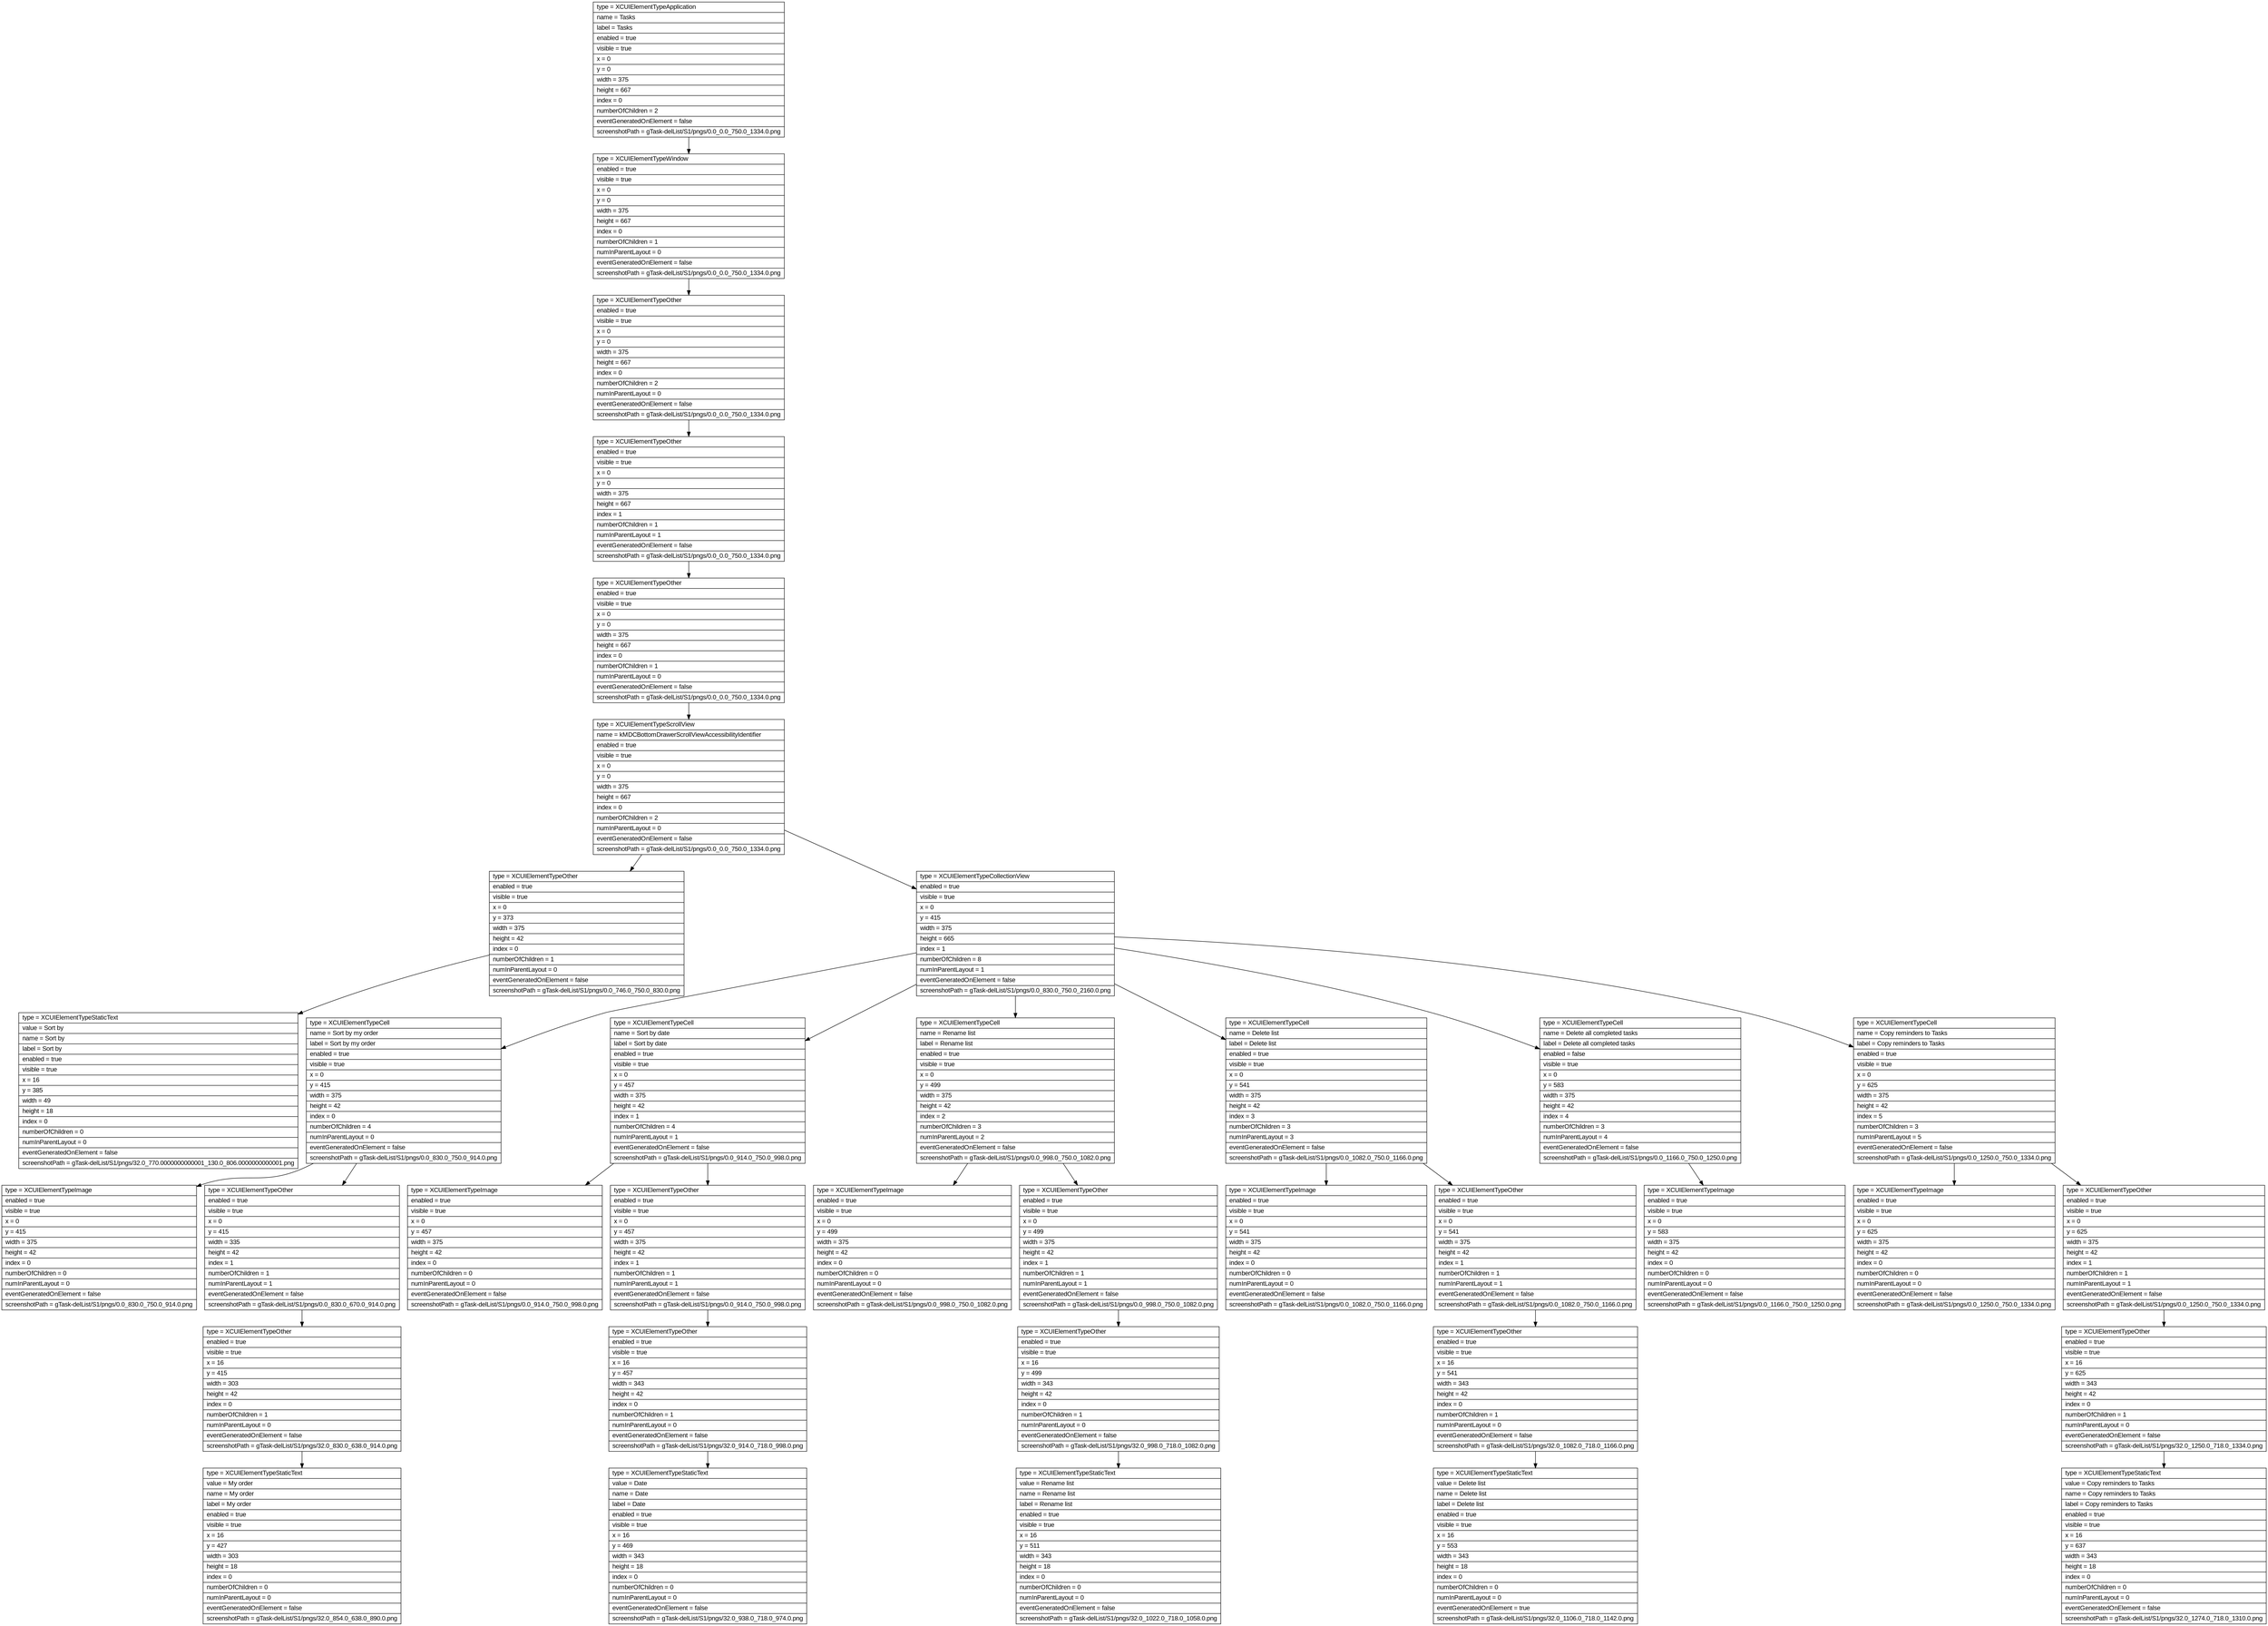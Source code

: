digraph Layout {

	node [shape=record fontname=Arial];

	0	[label="{type = XCUIElementTypeApplication\l|name = Tasks\l|label = Tasks\l|enabled = true\l|visible = true\l|x = 0\l|y = 0\l|width = 375\l|height = 667\l|index = 0\l|numberOfChildren = 2\l|eventGeneratedOnElement = false \l|screenshotPath = gTask-delList/S1/pngs/0.0_0.0_750.0_1334.0.png\l}"]
	1	[label="{type = XCUIElementTypeWindow\l|enabled = true\l|visible = true\l|x = 0\l|y = 0\l|width = 375\l|height = 667\l|index = 0\l|numberOfChildren = 1\l|numInParentLayout = 0\l|eventGeneratedOnElement = false \l|screenshotPath = gTask-delList/S1/pngs/0.0_0.0_750.0_1334.0.png\l}"]
	2	[label="{type = XCUIElementTypeOther\l|enabled = true\l|visible = true\l|x = 0\l|y = 0\l|width = 375\l|height = 667\l|index = 0\l|numberOfChildren = 2\l|numInParentLayout = 0\l|eventGeneratedOnElement = false \l|screenshotPath = gTask-delList/S1/pngs/0.0_0.0_750.0_1334.0.png\l}"]
	3	[label="{type = XCUIElementTypeOther\l|enabled = true\l|visible = true\l|x = 0\l|y = 0\l|width = 375\l|height = 667\l|index = 1\l|numberOfChildren = 1\l|numInParentLayout = 1\l|eventGeneratedOnElement = false \l|screenshotPath = gTask-delList/S1/pngs/0.0_0.0_750.0_1334.0.png\l}"]
	4	[label="{type = XCUIElementTypeOther\l|enabled = true\l|visible = true\l|x = 0\l|y = 0\l|width = 375\l|height = 667\l|index = 0\l|numberOfChildren = 1\l|numInParentLayout = 0\l|eventGeneratedOnElement = false \l|screenshotPath = gTask-delList/S1/pngs/0.0_0.0_750.0_1334.0.png\l}"]
	5	[label="{type = XCUIElementTypeScrollView\l|name = kMDCBottomDrawerScrollViewAccessibilityIdentifier\l|enabled = true\l|visible = true\l|x = 0\l|y = 0\l|width = 375\l|height = 667\l|index = 0\l|numberOfChildren = 2\l|numInParentLayout = 0\l|eventGeneratedOnElement = false \l|screenshotPath = gTask-delList/S1/pngs/0.0_0.0_750.0_1334.0.png\l}"]
	6	[label="{type = XCUIElementTypeOther\l|enabled = true\l|visible = true\l|x = 0\l|y = 373\l|width = 375\l|height = 42\l|index = 0\l|numberOfChildren = 1\l|numInParentLayout = 0\l|eventGeneratedOnElement = false \l|screenshotPath = gTask-delList/S1/pngs/0.0_746.0_750.0_830.0.png\l}"]
	7	[label="{type = XCUIElementTypeCollectionView\l|enabled = true\l|visible = true\l|x = 0\l|y = 415\l|width = 375\l|height = 665\l|index = 1\l|numberOfChildren = 8\l|numInParentLayout = 1\l|eventGeneratedOnElement = false \l|screenshotPath = gTask-delList/S1/pngs/0.0_830.0_750.0_2160.0.png\l}"]
	8	[label="{type = XCUIElementTypeStaticText\l|value = Sort by\l|name = Sort by\l|label = Sort by\l|enabled = true\l|visible = true\l|x = 16\l|y = 385\l|width = 49\l|height = 18\l|index = 0\l|numberOfChildren = 0\l|numInParentLayout = 0\l|eventGeneratedOnElement = false \l|screenshotPath = gTask-delList/S1/pngs/32.0_770.0000000000001_130.0_806.0000000000001.png\l}"]
	9	[label="{type = XCUIElementTypeCell\l|name = Sort by my order\l|label = Sort by my order\l|enabled = true\l|visible = true\l|x = 0\l|y = 415\l|width = 375\l|height = 42\l|index = 0\l|numberOfChildren = 4\l|numInParentLayout = 0\l|eventGeneratedOnElement = false \l|screenshotPath = gTask-delList/S1/pngs/0.0_830.0_750.0_914.0.png\l}"]
	10	[label="{type = XCUIElementTypeCell\l|name = Sort by date\l|label = Sort by date\l|enabled = true\l|visible = true\l|x = 0\l|y = 457\l|width = 375\l|height = 42\l|index = 1\l|numberOfChildren = 4\l|numInParentLayout = 1\l|eventGeneratedOnElement = false \l|screenshotPath = gTask-delList/S1/pngs/0.0_914.0_750.0_998.0.png\l}"]
	11	[label="{type = XCUIElementTypeCell\l|name = Rename list\l|label = Rename list\l|enabled = true\l|visible = true\l|x = 0\l|y = 499\l|width = 375\l|height = 42\l|index = 2\l|numberOfChildren = 3\l|numInParentLayout = 2\l|eventGeneratedOnElement = false \l|screenshotPath = gTask-delList/S1/pngs/0.0_998.0_750.0_1082.0.png\l}"]
	12	[label="{type = XCUIElementTypeCell\l|name = Delete list\l|label = Delete list\l|enabled = true\l|visible = true\l|x = 0\l|y = 541\l|width = 375\l|height = 42\l|index = 3\l|numberOfChildren = 3\l|numInParentLayout = 3\l|eventGeneratedOnElement = false \l|screenshotPath = gTask-delList/S1/pngs/0.0_1082.0_750.0_1166.0.png\l}"]
	13	[label="{type = XCUIElementTypeCell\l|name = Delete all completed tasks\l|label = Delete all completed tasks\l|enabled = false\l|visible = true\l|x = 0\l|y = 583\l|width = 375\l|height = 42\l|index = 4\l|numberOfChildren = 3\l|numInParentLayout = 4\l|eventGeneratedOnElement = false \l|screenshotPath = gTask-delList/S1/pngs/0.0_1166.0_750.0_1250.0.png\l}"]
	14	[label="{type = XCUIElementTypeCell\l|name = Copy reminders to Tasks\l|label = Copy reminders to Tasks\l|enabled = true\l|visible = true\l|x = 0\l|y = 625\l|width = 375\l|height = 42\l|index = 5\l|numberOfChildren = 3\l|numInParentLayout = 5\l|eventGeneratedOnElement = false \l|screenshotPath = gTask-delList/S1/pngs/0.0_1250.0_750.0_1334.0.png\l}"]
	15	[label="{type = XCUIElementTypeImage\l|enabled = true\l|visible = true\l|x = 0\l|y = 415\l|width = 375\l|height = 42\l|index = 0\l|numberOfChildren = 0\l|numInParentLayout = 0\l|eventGeneratedOnElement = false \l|screenshotPath = gTask-delList/S1/pngs/0.0_830.0_750.0_914.0.png\l}"]
	16	[label="{type = XCUIElementTypeOther\l|enabled = true\l|visible = true\l|x = 0\l|y = 415\l|width = 335\l|height = 42\l|index = 1\l|numberOfChildren = 1\l|numInParentLayout = 1\l|eventGeneratedOnElement = false \l|screenshotPath = gTask-delList/S1/pngs/0.0_830.0_670.0_914.0.png\l}"]
	17	[label="{type = XCUIElementTypeImage\l|enabled = true\l|visible = true\l|x = 0\l|y = 457\l|width = 375\l|height = 42\l|index = 0\l|numberOfChildren = 0\l|numInParentLayout = 0\l|eventGeneratedOnElement = false \l|screenshotPath = gTask-delList/S1/pngs/0.0_914.0_750.0_998.0.png\l}"]
	18	[label="{type = XCUIElementTypeOther\l|enabled = true\l|visible = true\l|x = 0\l|y = 457\l|width = 375\l|height = 42\l|index = 1\l|numberOfChildren = 1\l|numInParentLayout = 1\l|eventGeneratedOnElement = false \l|screenshotPath = gTask-delList/S1/pngs/0.0_914.0_750.0_998.0.png\l}"]
	19	[label="{type = XCUIElementTypeImage\l|enabled = true\l|visible = true\l|x = 0\l|y = 499\l|width = 375\l|height = 42\l|index = 0\l|numberOfChildren = 0\l|numInParentLayout = 0\l|eventGeneratedOnElement = false \l|screenshotPath = gTask-delList/S1/pngs/0.0_998.0_750.0_1082.0.png\l}"]
	20	[label="{type = XCUIElementTypeOther\l|enabled = true\l|visible = true\l|x = 0\l|y = 499\l|width = 375\l|height = 42\l|index = 1\l|numberOfChildren = 1\l|numInParentLayout = 1\l|eventGeneratedOnElement = false \l|screenshotPath = gTask-delList/S1/pngs/0.0_998.0_750.0_1082.0.png\l}"]
	21	[label="{type = XCUIElementTypeImage\l|enabled = true\l|visible = true\l|x = 0\l|y = 541\l|width = 375\l|height = 42\l|index = 0\l|numberOfChildren = 0\l|numInParentLayout = 0\l|eventGeneratedOnElement = false \l|screenshotPath = gTask-delList/S1/pngs/0.0_1082.0_750.0_1166.0.png\l}"]
	22	[label="{type = XCUIElementTypeOther\l|enabled = true\l|visible = true\l|x = 0\l|y = 541\l|width = 375\l|height = 42\l|index = 1\l|numberOfChildren = 1\l|numInParentLayout = 1\l|eventGeneratedOnElement = false \l|screenshotPath = gTask-delList/S1/pngs/0.0_1082.0_750.0_1166.0.png\l}"]
	23	[label="{type = XCUIElementTypeImage\l|enabled = true\l|visible = true\l|x = 0\l|y = 583\l|width = 375\l|height = 42\l|index = 0\l|numberOfChildren = 0\l|numInParentLayout = 0\l|eventGeneratedOnElement = false \l|screenshotPath = gTask-delList/S1/pngs/0.0_1166.0_750.0_1250.0.png\l}"]
	24	[label="{type = XCUIElementTypeImage\l|enabled = true\l|visible = true\l|x = 0\l|y = 625\l|width = 375\l|height = 42\l|index = 0\l|numberOfChildren = 0\l|numInParentLayout = 0\l|eventGeneratedOnElement = false \l|screenshotPath = gTask-delList/S1/pngs/0.0_1250.0_750.0_1334.0.png\l}"]
	25	[label="{type = XCUIElementTypeOther\l|enabled = true\l|visible = true\l|x = 0\l|y = 625\l|width = 375\l|height = 42\l|index = 1\l|numberOfChildren = 1\l|numInParentLayout = 1\l|eventGeneratedOnElement = false \l|screenshotPath = gTask-delList/S1/pngs/0.0_1250.0_750.0_1334.0.png\l}"]
	26	[label="{type = XCUIElementTypeOther\l|enabled = true\l|visible = true\l|x = 16\l|y = 415\l|width = 303\l|height = 42\l|index = 0\l|numberOfChildren = 1\l|numInParentLayout = 0\l|eventGeneratedOnElement = false \l|screenshotPath = gTask-delList/S1/pngs/32.0_830.0_638.0_914.0.png\l}"]
	27	[label="{type = XCUIElementTypeOther\l|enabled = true\l|visible = true\l|x = 16\l|y = 457\l|width = 343\l|height = 42\l|index = 0\l|numberOfChildren = 1\l|numInParentLayout = 0\l|eventGeneratedOnElement = false \l|screenshotPath = gTask-delList/S1/pngs/32.0_914.0_718.0_998.0.png\l}"]
	28	[label="{type = XCUIElementTypeOther\l|enabled = true\l|visible = true\l|x = 16\l|y = 499\l|width = 343\l|height = 42\l|index = 0\l|numberOfChildren = 1\l|numInParentLayout = 0\l|eventGeneratedOnElement = false \l|screenshotPath = gTask-delList/S1/pngs/32.0_998.0_718.0_1082.0.png\l}"]
	29	[label="{type = XCUIElementTypeOther\l|enabled = true\l|visible = true\l|x = 16\l|y = 541\l|width = 343\l|height = 42\l|index = 0\l|numberOfChildren = 1\l|numInParentLayout = 0\l|eventGeneratedOnElement = false \l|screenshotPath = gTask-delList/S1/pngs/32.0_1082.0_718.0_1166.0.png\l}"]
	30	[label="{type = XCUIElementTypeOther\l|enabled = true\l|visible = true\l|x = 16\l|y = 625\l|width = 343\l|height = 42\l|index = 0\l|numberOfChildren = 1\l|numInParentLayout = 0\l|eventGeneratedOnElement = false \l|screenshotPath = gTask-delList/S1/pngs/32.0_1250.0_718.0_1334.0.png\l}"]
	31	[label="{type = XCUIElementTypeStaticText\l|value = My order\l|name = My order\l|label = My order\l|enabled = true\l|visible = true\l|x = 16\l|y = 427\l|width = 303\l|height = 18\l|index = 0\l|numberOfChildren = 0\l|numInParentLayout = 0\l|eventGeneratedOnElement = false \l|screenshotPath = gTask-delList/S1/pngs/32.0_854.0_638.0_890.0.png\l}"]
	32	[label="{type = XCUIElementTypeStaticText\l|value = Date\l|name = Date\l|label = Date\l|enabled = true\l|visible = true\l|x = 16\l|y = 469\l|width = 343\l|height = 18\l|index = 0\l|numberOfChildren = 0\l|numInParentLayout = 0\l|eventGeneratedOnElement = false \l|screenshotPath = gTask-delList/S1/pngs/32.0_938.0_718.0_974.0.png\l}"]
	33	[label="{type = XCUIElementTypeStaticText\l|value = Rename list\l|name = Rename list\l|label = Rename list\l|enabled = true\l|visible = true\l|x = 16\l|y = 511\l|width = 343\l|height = 18\l|index = 0\l|numberOfChildren = 0\l|numInParentLayout = 0\l|eventGeneratedOnElement = false \l|screenshotPath = gTask-delList/S1/pngs/32.0_1022.0_718.0_1058.0.png\l}"]
	34	[label="{type = XCUIElementTypeStaticText\l|value = Delete list\l|name = Delete list\l|label = Delete list\l|enabled = true\l|visible = true\l|x = 16\l|y = 553\l|width = 343\l|height = 18\l|index = 0\l|numberOfChildren = 0\l|numInParentLayout = 0\l|eventGeneratedOnElement = true \l|screenshotPath = gTask-delList/S1/pngs/32.0_1106.0_718.0_1142.0.png\l}"]
	35	[label="{type = XCUIElementTypeStaticText\l|value = Copy reminders to Tasks\l|name = Copy reminders to Tasks\l|label = Copy reminders to Tasks\l|enabled = true\l|visible = true\l|x = 16\l|y = 637\l|width = 343\l|height = 18\l|index = 0\l|numberOfChildren = 0\l|numInParentLayout = 0\l|eventGeneratedOnElement = false \l|screenshotPath = gTask-delList/S1/pngs/32.0_1274.0_718.0_1310.0.png\l}"]


	0 -> 1
	1 -> 2
	2 -> 3
	3 -> 4
	4 -> 5
	5 -> 6
	5 -> 7
	6 -> 8
	7 -> 9
	7 -> 10
	7 -> 11
	7 -> 12
	7 -> 13
	7 -> 14
	9 -> 15
	9 -> 16
	10 -> 17
	10 -> 18
	11 -> 19
	11 -> 20
	12 -> 21
	12 -> 22
	13 -> 23
	14 -> 24
	14 -> 25
	16 -> 26
	18 -> 27
	20 -> 28
	22 -> 29
	25 -> 30
	26 -> 31
	27 -> 32
	28 -> 33
	29 -> 34
	30 -> 35


}